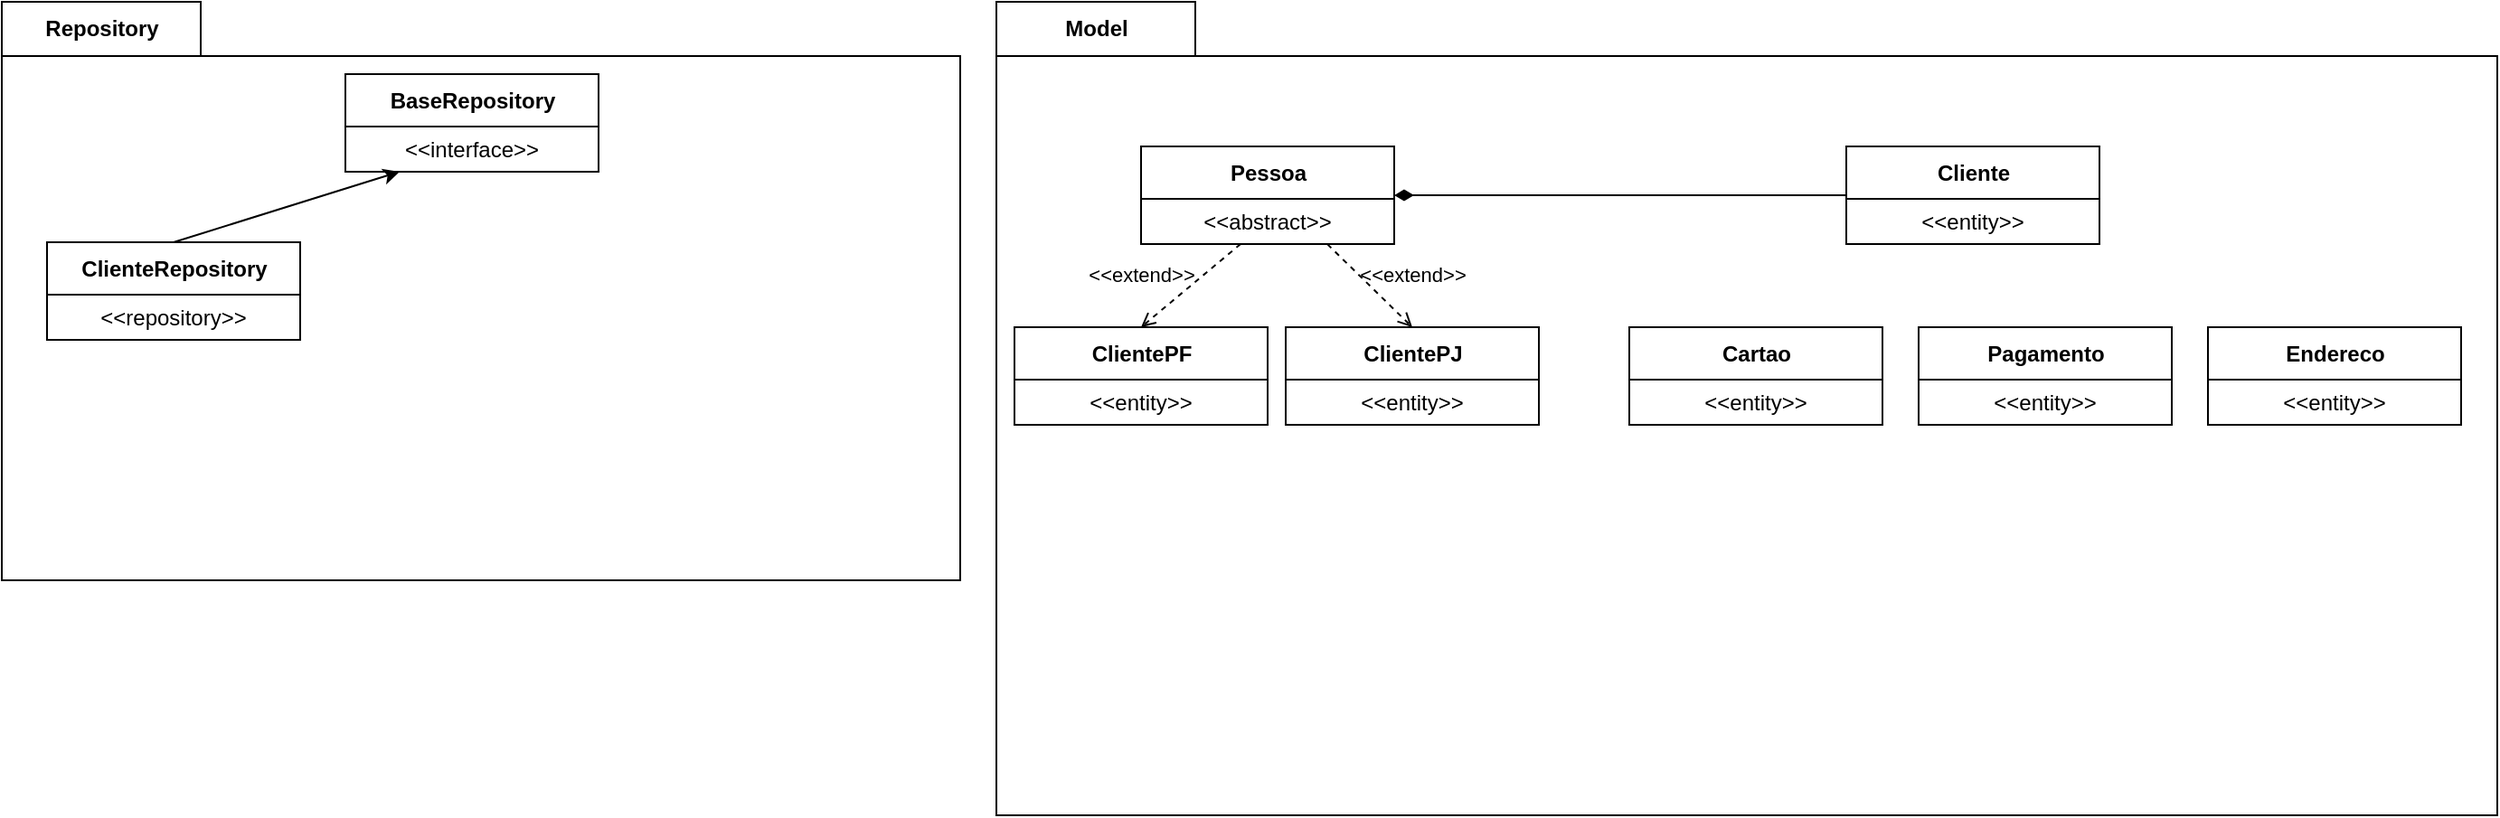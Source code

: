 <mxfile version="16.5.1" type="device"><diagram id="F95_BFXfoL9HSXDF8XYR" name="Página-1"><mxGraphModel dx="1192" dy="291" grid="1" gridSize="10" guides="1" tooltips="1" connect="1" arrows="1" fold="1" page="1" pageScale="1" pageWidth="827" pageHeight="1169" math="0" shadow="0"><root><mxCell id="0"/><mxCell id="1" parent="0"/><mxCell id="hRDF0Bt1tg_kyCYRmB3e-8" value="Repository" style="shape=folder;fontStyle=1;tabWidth=110;tabHeight=30;tabPosition=left;html=1;boundedLbl=1;labelInHeader=1;container=1;collapsible=0;recursiveResize=0;" vertex="1" parent="1"><mxGeometry x="-150" y="260" width="530" height="320" as="geometry"/></mxCell><mxCell id="hRDF0Bt1tg_kyCYRmB3e-36" value="BaseRepository" style="swimlane;fontStyle=1;align=center;verticalAlign=middle;childLayout=stackLayout;horizontal=1;startSize=29;horizontalStack=0;resizeParent=1;resizeParentMax=0;resizeLast=0;collapsible=0;marginBottom=0;html=1;" vertex="1" parent="hRDF0Bt1tg_kyCYRmB3e-8"><mxGeometry x="190" y="40" width="140" height="54" as="geometry"/></mxCell><mxCell id="hRDF0Bt1tg_kyCYRmB3e-37" value="&amp;lt;&amp;lt;interface&amp;gt;&amp;gt;" style="text;html=1;strokeColor=none;fillColor=none;align=center;verticalAlign=middle;spacingLeft=4;spacingRight=4;overflow=hidden;rotatable=0;points=[[0,0.5],[1,0.5]];portConstraint=eastwest;" vertex="1" parent="hRDF0Bt1tg_kyCYRmB3e-36"><mxGeometry y="29" width="140" height="25" as="geometry"/></mxCell><mxCell id="hRDF0Bt1tg_kyCYRmB3e-45" style="edgeStyle=none;rounded=0;orthogonalLoop=1;jettySize=auto;html=1;exitX=0.5;exitY=0;exitDx=0;exitDy=0;" edge="1" parent="hRDF0Bt1tg_kyCYRmB3e-8" source="hRDF0Bt1tg_kyCYRmB3e-38" target="hRDF0Bt1tg_kyCYRmB3e-37"><mxGeometry relative="1" as="geometry"/></mxCell><mxCell id="hRDF0Bt1tg_kyCYRmB3e-38" value="ClienteRepository" style="swimlane;fontStyle=1;align=center;verticalAlign=middle;childLayout=stackLayout;horizontal=1;startSize=29;horizontalStack=0;resizeParent=1;resizeParentMax=0;resizeLast=0;collapsible=0;marginBottom=0;html=1;" vertex="1" parent="hRDF0Bt1tg_kyCYRmB3e-8"><mxGeometry x="25" y="133" width="140" height="54" as="geometry"/></mxCell><mxCell id="hRDF0Bt1tg_kyCYRmB3e-39" value="&amp;lt;&amp;lt;repository&amp;gt;&amp;gt;" style="text;html=1;strokeColor=none;fillColor=none;align=center;verticalAlign=middle;spacingLeft=4;spacingRight=4;overflow=hidden;rotatable=0;points=[[0,0.5],[1,0.5]];portConstraint=eastwest;" vertex="1" parent="hRDF0Bt1tg_kyCYRmB3e-38"><mxGeometry y="29" width="140" height="25" as="geometry"/></mxCell><mxCell id="hRDF0Bt1tg_kyCYRmB3e-40" style="edgeStyle=none;rounded=0;orthogonalLoop=1;jettySize=auto;html=1;exitX=0.5;exitY=0;exitDx=0;exitDy=0;" edge="1" parent="hRDF0Bt1tg_kyCYRmB3e-8" source="hRDF0Bt1tg_kyCYRmB3e-36" target="hRDF0Bt1tg_kyCYRmB3e-36"><mxGeometry relative="1" as="geometry"/></mxCell><mxCell id="hRDF0Bt1tg_kyCYRmB3e-10" value="Model" style="shape=folder;fontStyle=1;tabWidth=110;tabHeight=30;tabPosition=left;html=1;boundedLbl=1;labelInHeader=1;container=1;collapsible=0;recursiveResize=0;" vertex="1" parent="1"><mxGeometry x="400" y="260" width="830" height="450" as="geometry"/></mxCell><mxCell id="hRDF0Bt1tg_kyCYRmB3e-14" value="Pessoa" style="swimlane;fontStyle=1;align=center;verticalAlign=middle;childLayout=stackLayout;horizontal=1;startSize=29;horizontalStack=0;resizeParent=1;resizeParentMax=0;resizeLast=0;collapsible=0;marginBottom=0;html=1;" vertex="1" parent="hRDF0Bt1tg_kyCYRmB3e-10"><mxGeometry x="80" y="80" width="140" height="54" as="geometry"/></mxCell><mxCell id="hRDF0Bt1tg_kyCYRmB3e-15" value="&amp;lt;&amp;lt;abstract&amp;gt;&amp;gt;" style="text;html=1;strokeColor=none;fillColor=none;align=center;verticalAlign=middle;spacingLeft=4;spacingRight=4;overflow=hidden;rotatable=0;points=[[0,0.5],[1,0.5]];portConstraint=eastwest;" vertex="1" parent="hRDF0Bt1tg_kyCYRmB3e-14"><mxGeometry y="29" width="140" height="25" as="geometry"/></mxCell><mxCell id="hRDF0Bt1tg_kyCYRmB3e-18" value="ClientePF" style="swimlane;fontStyle=1;align=center;verticalAlign=middle;childLayout=stackLayout;horizontal=1;startSize=29;horizontalStack=0;resizeParent=1;resizeParentMax=0;resizeLast=0;collapsible=0;marginBottom=0;html=1;" vertex="1" parent="hRDF0Bt1tg_kyCYRmB3e-10"><mxGeometry x="10" y="180" width="140" height="54" as="geometry"/></mxCell><mxCell id="hRDF0Bt1tg_kyCYRmB3e-19" value="&amp;lt;&amp;lt;entity&amp;gt;&amp;gt;" style="text;html=1;strokeColor=none;fillColor=none;align=center;verticalAlign=middle;spacingLeft=4;spacingRight=4;overflow=hidden;rotatable=0;points=[[0,0.5],[1,0.5]];portConstraint=eastwest;" vertex="1" parent="hRDF0Bt1tg_kyCYRmB3e-18"><mxGeometry y="29" width="140" height="25" as="geometry"/></mxCell><mxCell id="hRDF0Bt1tg_kyCYRmB3e-24" value="ClientePJ" style="swimlane;fontStyle=1;align=center;verticalAlign=middle;childLayout=stackLayout;horizontal=1;startSize=29;horizontalStack=0;resizeParent=1;resizeParentMax=0;resizeLast=0;collapsible=0;marginBottom=0;html=1;" vertex="1" parent="hRDF0Bt1tg_kyCYRmB3e-10"><mxGeometry x="160" y="180" width="140" height="54" as="geometry"/></mxCell><mxCell id="hRDF0Bt1tg_kyCYRmB3e-25" value="&amp;lt;&amp;lt;entity&amp;gt;&amp;gt;" style="text;html=1;strokeColor=none;fillColor=none;align=center;verticalAlign=middle;spacingLeft=4;spacingRight=4;overflow=hidden;rotatable=0;points=[[0,0.5],[1,0.5]];portConstraint=eastwest;" vertex="1" parent="hRDF0Bt1tg_kyCYRmB3e-24"><mxGeometry y="29" width="140" height="25" as="geometry"/></mxCell><mxCell id="hRDF0Bt1tg_kyCYRmB3e-27" value="Cartao" style="swimlane;fontStyle=1;align=center;verticalAlign=middle;childLayout=stackLayout;horizontal=1;startSize=29;horizontalStack=0;resizeParent=1;resizeParentMax=0;resizeLast=0;collapsible=0;marginBottom=0;html=1;" vertex="1" parent="hRDF0Bt1tg_kyCYRmB3e-10"><mxGeometry x="350" y="180" width="140" height="54" as="geometry"/></mxCell><mxCell id="hRDF0Bt1tg_kyCYRmB3e-28" value="&amp;lt;&amp;lt;entity&amp;gt;&amp;gt;" style="text;html=1;strokeColor=none;fillColor=none;align=center;verticalAlign=middle;spacingLeft=4;spacingRight=4;overflow=hidden;rotatable=0;points=[[0,0.5],[1,0.5]];portConstraint=eastwest;" vertex="1" parent="hRDF0Bt1tg_kyCYRmB3e-27"><mxGeometry y="29" width="140" height="25" as="geometry"/></mxCell><mxCell id="hRDF0Bt1tg_kyCYRmB3e-29" value="Pagamento" style="swimlane;fontStyle=1;align=center;verticalAlign=middle;childLayout=stackLayout;horizontal=1;startSize=29;horizontalStack=0;resizeParent=1;resizeParentMax=0;resizeLast=0;collapsible=0;marginBottom=0;html=1;" vertex="1" parent="hRDF0Bt1tg_kyCYRmB3e-10"><mxGeometry x="510" y="180" width="140" height="54" as="geometry"/></mxCell><mxCell id="hRDF0Bt1tg_kyCYRmB3e-30" value="&amp;lt;&amp;lt;entity&amp;gt;&amp;gt;" style="text;html=1;strokeColor=none;fillColor=none;align=center;verticalAlign=middle;spacingLeft=4;spacingRight=4;overflow=hidden;rotatable=0;points=[[0,0.5],[1,0.5]];portConstraint=eastwest;" vertex="1" parent="hRDF0Bt1tg_kyCYRmB3e-29"><mxGeometry y="29" width="140" height="25" as="geometry"/></mxCell><mxCell id="hRDF0Bt1tg_kyCYRmB3e-31" value="Endereco" style="swimlane;fontStyle=1;align=center;verticalAlign=middle;childLayout=stackLayout;horizontal=1;startSize=29;horizontalStack=0;resizeParent=1;resizeParentMax=0;resizeLast=0;collapsible=0;marginBottom=0;html=1;" vertex="1" parent="hRDF0Bt1tg_kyCYRmB3e-10"><mxGeometry x="670" y="180" width="140" height="54" as="geometry"/></mxCell><mxCell id="hRDF0Bt1tg_kyCYRmB3e-32" value="&amp;lt;&amp;lt;entity&amp;gt;&amp;gt;" style="text;html=1;strokeColor=none;fillColor=none;align=center;verticalAlign=middle;spacingLeft=4;spacingRight=4;overflow=hidden;rotatable=0;points=[[0,0.5],[1,0.5]];portConstraint=eastwest;" vertex="1" parent="hRDF0Bt1tg_kyCYRmB3e-31"><mxGeometry y="29" width="140" height="25" as="geometry"/></mxCell><mxCell id="hRDF0Bt1tg_kyCYRmB3e-33" value="Cliente" style="swimlane;fontStyle=1;align=center;verticalAlign=middle;childLayout=stackLayout;horizontal=1;startSize=29;horizontalStack=0;resizeParent=1;resizeParentMax=0;resizeLast=0;collapsible=0;marginBottom=0;html=1;" vertex="1" parent="hRDF0Bt1tg_kyCYRmB3e-10"><mxGeometry x="470" y="80" width="140" height="54" as="geometry"/></mxCell><mxCell id="hRDF0Bt1tg_kyCYRmB3e-34" value="&amp;lt;&amp;lt;entity&amp;gt;&amp;gt;" style="text;html=1;strokeColor=none;fillColor=none;align=center;verticalAlign=middle;spacingLeft=4;spacingRight=4;overflow=hidden;rotatable=0;points=[[0,0.5],[1,0.5]];portConstraint=eastwest;" vertex="1" parent="hRDF0Bt1tg_kyCYRmB3e-33"><mxGeometry y="29" width="140" height="25" as="geometry"/></mxCell><mxCell id="hRDF0Bt1tg_kyCYRmB3e-46" value="&amp;lt;&amp;lt;extend&amp;gt;&amp;gt;" style="html=1;verticalAlign=bottom;labelBackgroundColor=none;endArrow=open;endFill=0;dashed=1;rounded=0;entryX=0.5;entryY=0;entryDx=0;entryDy=0;" edge="1" parent="hRDF0Bt1tg_kyCYRmB3e-10" source="hRDF0Bt1tg_kyCYRmB3e-15" target="hRDF0Bt1tg_kyCYRmB3e-18"><mxGeometry x="0.642" y="-15" width="160" relative="1" as="geometry"><mxPoint x="380" y="370" as="sourcePoint"/><mxPoint x="540" y="370" as="targetPoint"/><mxPoint as="offset"/></mxGeometry></mxCell><mxCell id="hRDF0Bt1tg_kyCYRmB3e-48" value="&amp;lt;&amp;lt;extend&amp;gt;&amp;gt;" style="html=1;verticalAlign=bottom;labelBackgroundColor=none;endArrow=open;endFill=0;dashed=1;rounded=0;exitX=0.736;exitY=1.003;exitDx=0;exitDy=0;exitPerimeter=0;" edge="1" parent="hRDF0Bt1tg_kyCYRmB3e-10" source="hRDF0Bt1tg_kyCYRmB3e-15"><mxGeometry x="0.574" y="14" width="160" relative="1" as="geometry"><mxPoint x="545.043" y="404" as="sourcePoint"/><mxPoint x="230" y="180" as="targetPoint"/><mxPoint as="offset"/></mxGeometry></mxCell><mxCell id="hRDF0Bt1tg_kyCYRmB3e-49" value="" style="endArrow=none;startArrow=diamondThin;endFill=0;startFill=1;html=1;verticalAlign=bottom;labelBackgroundColor=none;strokeWidth=1;startSize=8;endSize=8;rounded=0;entryX=0;entryY=0.5;entryDx=0;entryDy=0;" edge="1" parent="hRDF0Bt1tg_kyCYRmB3e-10" target="hRDF0Bt1tg_kyCYRmB3e-33"><mxGeometry width="160" relative="1" as="geometry"><mxPoint x="220" y="107" as="sourcePoint"/><mxPoint x="430" y="230" as="targetPoint"/></mxGeometry></mxCell></root></mxGraphModel></diagram></mxfile>